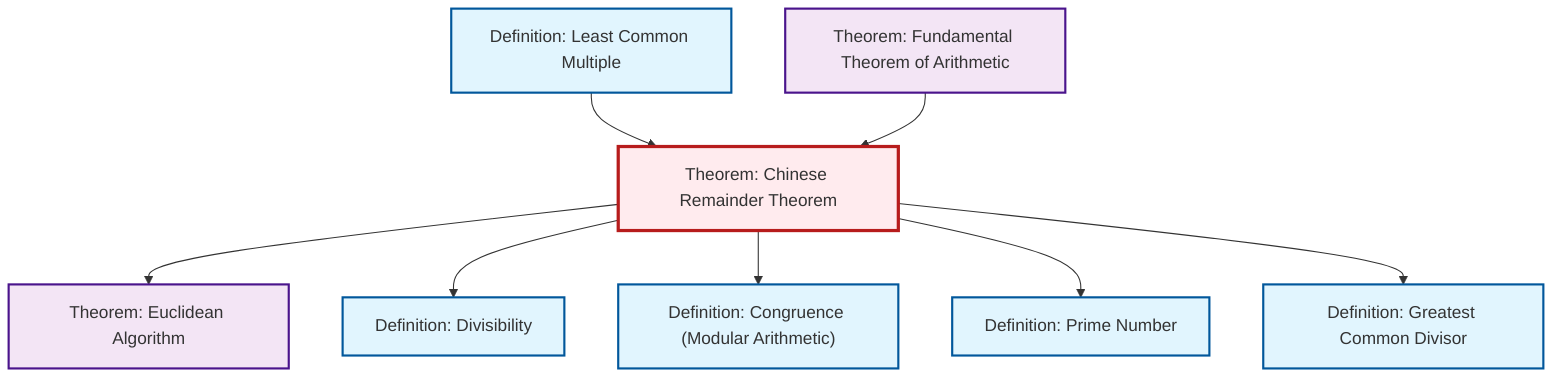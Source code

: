 graph TD
    classDef definition fill:#e1f5fe,stroke:#01579b,stroke-width:2px
    classDef theorem fill:#f3e5f5,stroke:#4a148c,stroke-width:2px
    classDef axiom fill:#fff3e0,stroke:#e65100,stroke-width:2px
    classDef example fill:#e8f5e9,stroke:#1b5e20,stroke-width:2px
    classDef current fill:#ffebee,stroke:#b71c1c,stroke-width:3px
    thm-euclidean-algorithm["Theorem: Euclidean Algorithm"]:::theorem
    def-gcd["Definition: Greatest Common Divisor"]:::definition
    thm-chinese-remainder["Theorem: Chinese Remainder Theorem"]:::theorem
    def-prime["Definition: Prime Number"]:::definition
    thm-fundamental-arithmetic["Theorem: Fundamental Theorem of Arithmetic"]:::theorem
    def-congruence["Definition: Congruence (Modular Arithmetic)"]:::definition
    def-divisibility["Definition: Divisibility"]:::definition
    def-lcm["Definition: Least Common Multiple"]:::definition
    thm-chinese-remainder --> thm-euclidean-algorithm
    thm-chinese-remainder --> def-divisibility
    thm-chinese-remainder --> def-congruence
    def-lcm --> thm-chinese-remainder
    thm-fundamental-arithmetic --> thm-chinese-remainder
    thm-chinese-remainder --> def-prime
    thm-chinese-remainder --> def-gcd
    class thm-chinese-remainder current